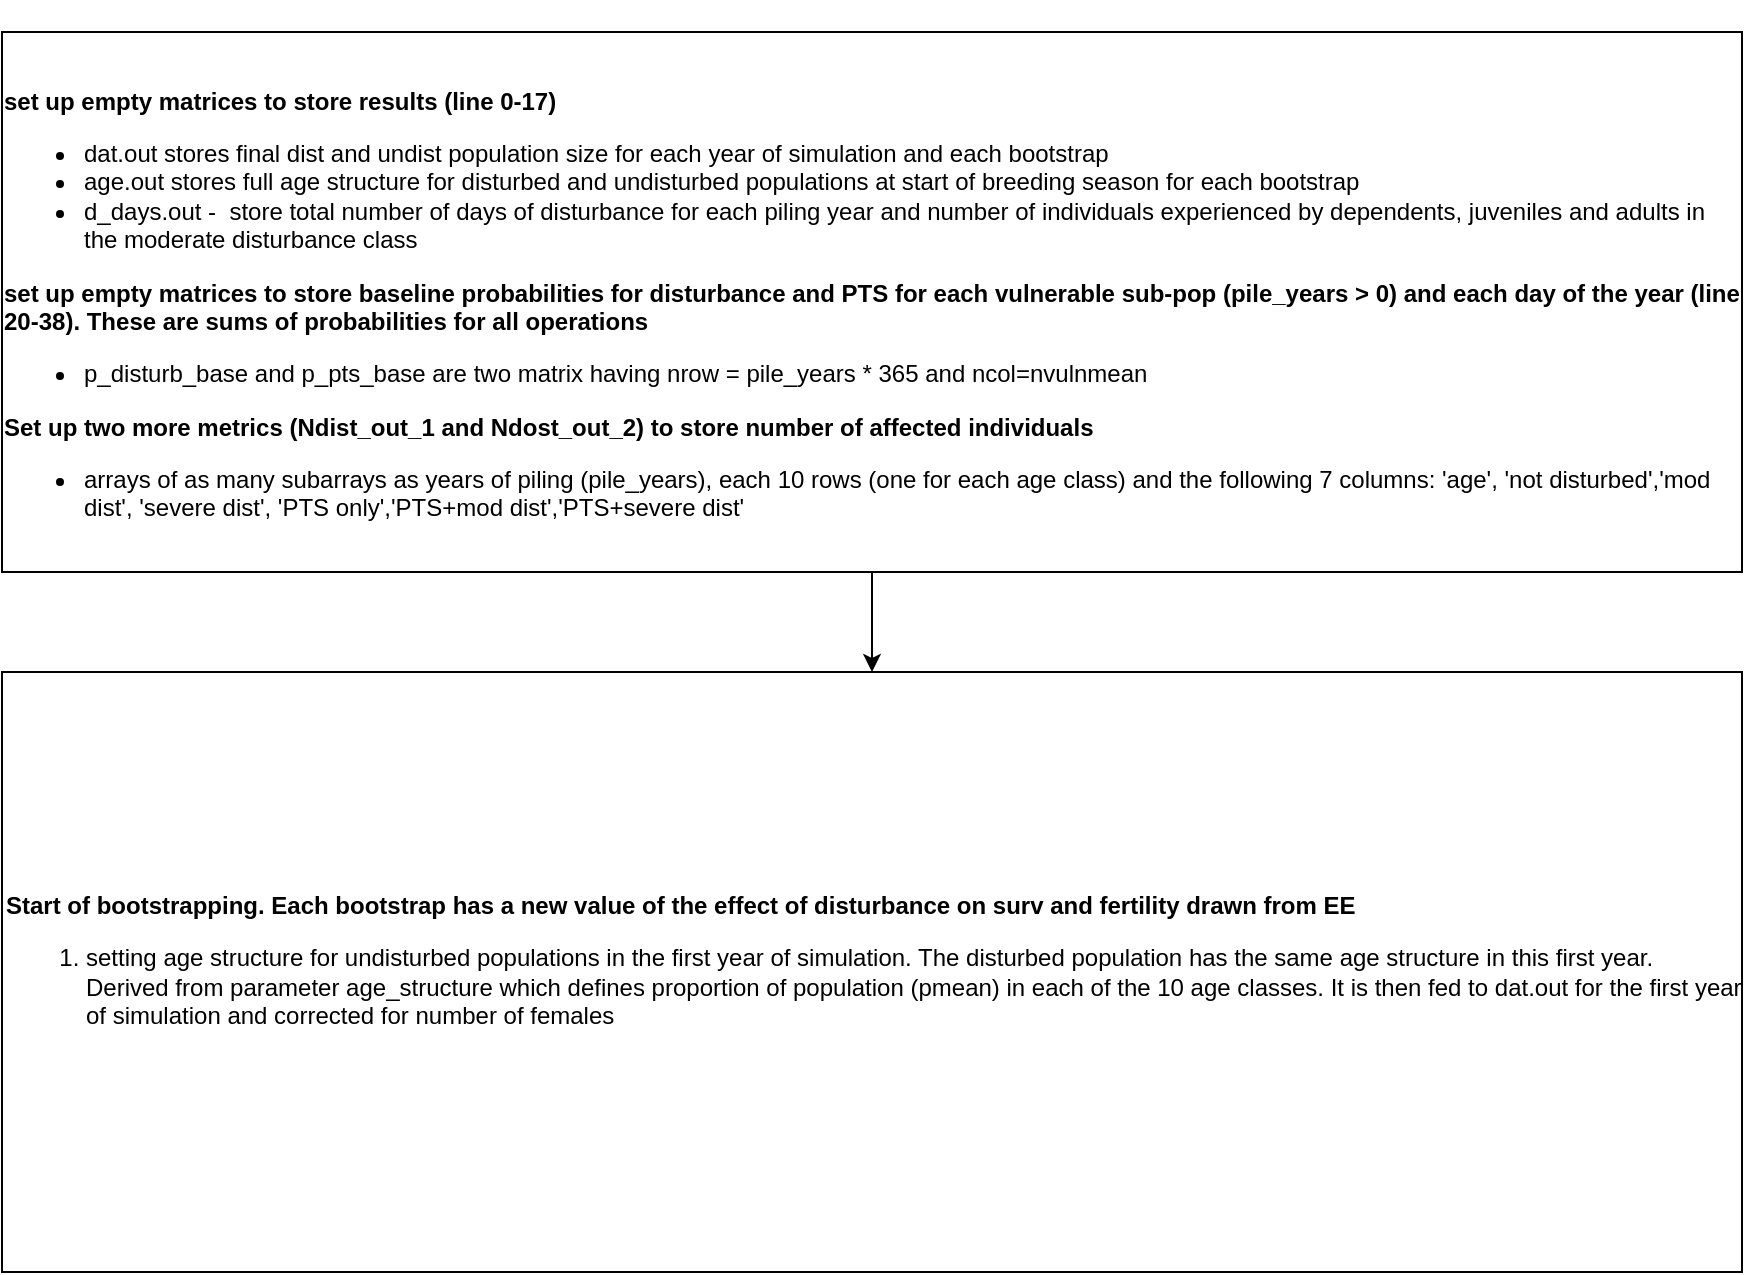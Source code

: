 <mxfile version="24.8.3">
  <diagram id="C5RBs43oDa-KdzZeNtuy" name="Page-1">
    <mxGraphModel dx="794" dy="1542" grid="1" gridSize="10" guides="1" tooltips="1" connect="1" arrows="1" fold="1" page="1" pageScale="1" pageWidth="827" pageHeight="1169" math="0" shadow="0">
      <root>
        <mxCell id="WIyWlLk6GJQsqaUBKTNV-0" />
        <mxCell id="WIyWlLk6GJQsqaUBKTNV-1" parent="WIyWlLk6GJQsqaUBKTNV-0" />
        <mxCell id="WIyWlLk6GJQsqaUBKTNV-3" value="&lt;div align=&quot;left&quot;&gt;&lt;b&gt;&lt;br&gt;&lt;/b&gt;&lt;/div&gt;&lt;div align=&quot;left&quot;&gt;&lt;b&gt;&lt;br&gt;&lt;/b&gt;&lt;/div&gt;&lt;div align=&quot;left&quot;&gt;&lt;b&gt;&lt;br&gt;&lt;/b&gt;&lt;/div&gt;&lt;div align=&quot;left&quot;&gt;&lt;b&gt;set up empty matrices to store results (line 0-17)&lt;/b&gt;&lt;/div&gt;&lt;div align=&quot;left&quot;&gt;&lt;ul&gt;&lt;li&gt;dat.out stores final dist and undist population size for each year of simulation and each bootstrap&lt;/li&gt;&lt;li&gt;age.out stores full age structure for disturbed and undisturbed populations at start of breeding season for each bootstrap&lt;/li&gt;&lt;li&gt;d_days.out -&amp;nbsp; store total number of days of disturbance for each piling year and number of individuals experienced by dependents, juveniles and adults in the moderate disturbance class&lt;/li&gt;&lt;/ul&gt;&lt;div&gt;&lt;b&gt;set up empty matrices to store baseline probabilities for disturbance and PTS for each vulnerable sub-pop (pile_years &amp;gt; 0) and each day of the year (line 20-38). These are sums of probabilities for all operations&lt;br&gt;&lt;/b&gt;&lt;/div&gt;&lt;div&gt;&lt;ul&gt;&lt;li&gt;p_disturb_base and p_pts_base are two matrix having nrow = pile_years * 365 and ncol=nvulnmean&lt;/li&gt;&lt;/ul&gt;&lt;b&gt;Set up two more metrics (Ndist_out_1 and Ndost_out_2) to store number of affected individuals&lt;/b&gt;&lt;/div&gt;&lt;div&gt;&lt;ul&gt;&lt;li&gt;arrays of as many subarrays as years of piling (pile_years), each 10 rows (one for each age class) and the following 7 columns: &#39;age&#39;, &#39;not disturbed&#39;,&#39;mod dist&#39;, &#39;severe dist&#39;, &#39;PTS only&#39;,&#39;PTS+mod dist&#39;,&#39;PTS+severe dist&#39;&lt;br&gt;&lt;/li&gt;&lt;/ul&gt;&lt;/div&gt;&lt;div&gt;&lt;b&gt;&lt;br&gt;&lt;/b&gt;&lt;/div&gt;&lt;/div&gt;&lt;div align=&quot;left&quot;&gt;&lt;br&gt;&lt;/div&gt;" style="rounded=0;whiteSpace=wrap;html=1;fontSize=12;glass=0;strokeWidth=1;shadow=0;" parent="WIyWlLk6GJQsqaUBKTNV-1" vertex="1">
          <mxGeometry x="20" y="-120" width="870" height="270" as="geometry" />
        </mxCell>
        <mxCell id="CrPXTP6iy7iZoC011djg-1" value="&lt;div align=&quot;left&quot;&gt;&lt;b&gt;Start of bootstrapping. Each bootstrap has a new value of the effect of disturbance on surv and fertility drawn from EE &lt;br&gt;&lt;/b&gt;&lt;/div&gt;&lt;div align=&quot;left&quot;&gt;&lt;ol&gt;&lt;li&gt;setting age structure for undisturbed populations in the first year of simulation. The disturbed population has the same age structure in this first year. Derived from parameter age_structure which defines proportion of population (pmean) in each of the 10 age classes. It is then fed to dat.out for the first year of simulation and corrected for number of females&lt;br&gt;&lt;/li&gt;&lt;/ol&gt;&lt;/div&gt;" style="rounded=0;whiteSpace=wrap;html=1;align=left;" vertex="1" parent="WIyWlLk6GJQsqaUBKTNV-1">
          <mxGeometry x="20" y="200" width="870" height="300" as="geometry" />
        </mxCell>
        <mxCell id="CrPXTP6iy7iZoC011djg-2" value="" style="endArrow=classic;html=1;rounded=0;exitX=0.5;exitY=1;exitDx=0;exitDy=0;" edge="1" parent="WIyWlLk6GJQsqaUBKTNV-1" source="WIyWlLk6GJQsqaUBKTNV-3" target="CrPXTP6iy7iZoC011djg-1">
          <mxGeometry width="50" height="50" relative="1" as="geometry">
            <mxPoint x="440" y="150" as="sourcePoint" />
            <mxPoint x="490" y="100" as="targetPoint" />
          </mxGeometry>
        </mxCell>
      </root>
    </mxGraphModel>
  </diagram>
</mxfile>
